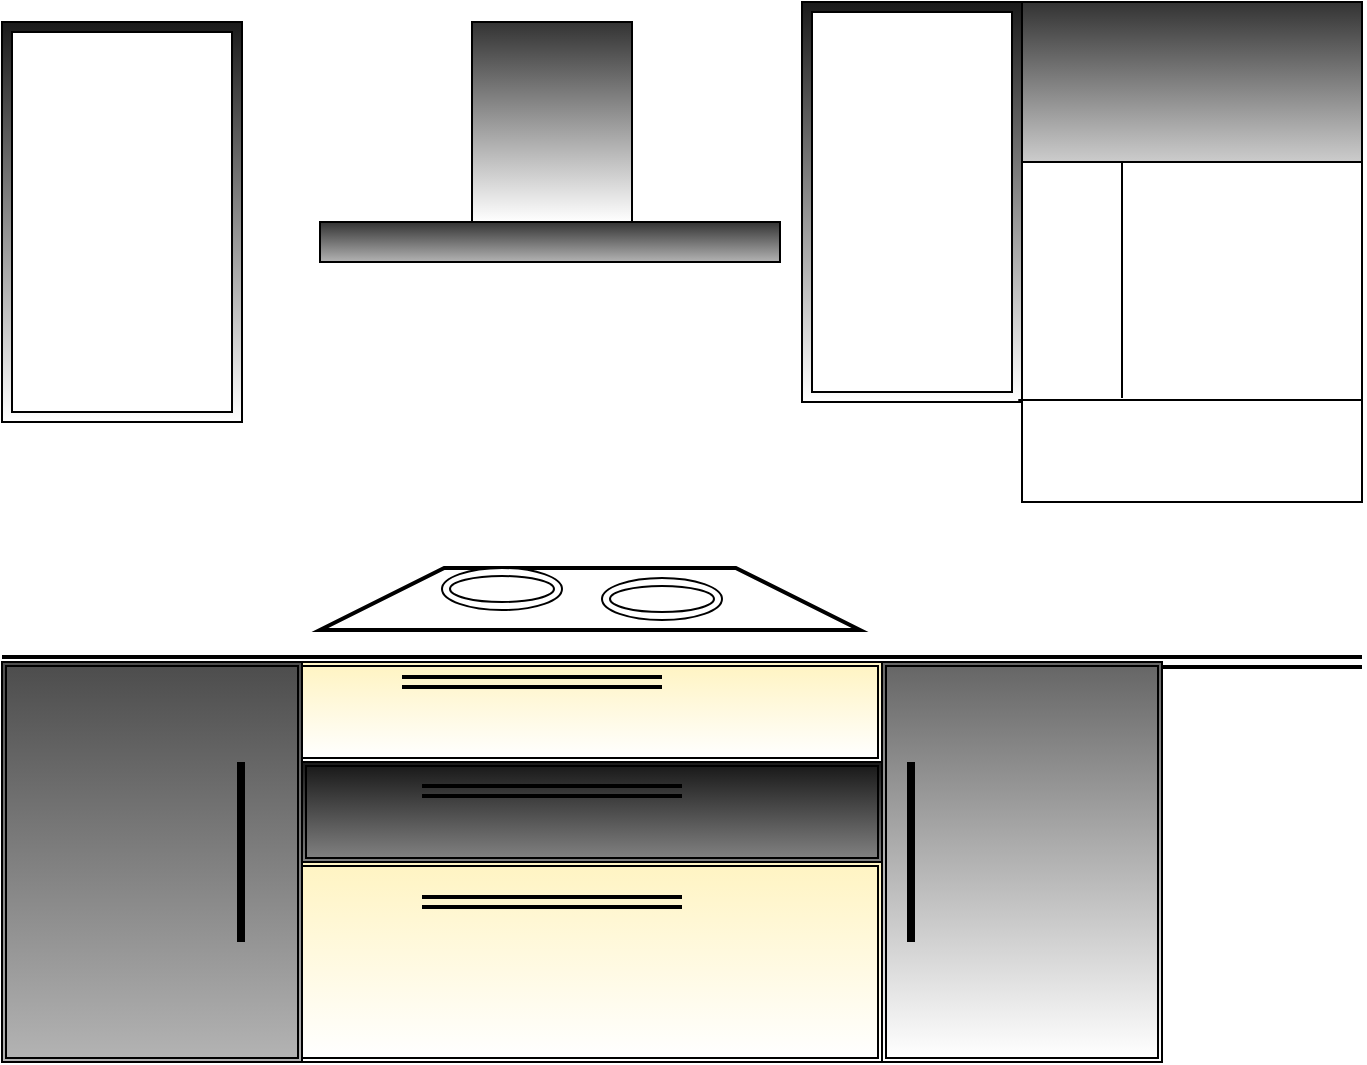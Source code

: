 <mxfile version="10.6.5" type="github"><diagram id="RUDd_bBKNI4N2ukN-4VE" name="Page-1"><mxGraphModel dx="1849" dy="543" grid="1" gridSize="10" guides="1" tooltips="1" connect="1" arrows="1" fold="1" page="1" pageScale="1" pageWidth="850" pageHeight="1100" math="0" shadow="0"><root><mxCell id="0"/><mxCell id="1" parent="0"/><mxCell id="r28azRjwWAN3GgKtmNM_-1" value="" style="verticalLabelPosition=bottom;verticalAlign=top;html=1;shape=mxgraph.basic.frame;dx=5;fillColor=#1A1A1A;gradientColor=#ffffff;" vertex="1" parent="1"><mxGeometry x="-150" y="120" width="120" height="200" as="geometry"/></mxCell><mxCell id="r28azRjwWAN3GgKtmNM_-2" value="" style="rounded=0;whiteSpace=wrap;html=1;fillColor=#333333;gradientColor=#B3B3B3;" vertex="1" parent="1"><mxGeometry x="9" y="220" width="230" height="20" as="geometry"/></mxCell><mxCell id="r28azRjwWAN3GgKtmNM_-3" value="" style="rounded=0;whiteSpace=wrap;html=1;fillColor=#333333;gradientColor=#ffffff;" vertex="1" parent="1"><mxGeometry x="85" y="120" width="80" height="100" as="geometry"/></mxCell><mxCell id="r28azRjwWAN3GgKtmNM_-4" value="" style="shape=crossbar;whiteSpace=wrap;html=1;rounded=1;fillColor=#333333;gradientColor=none;" vertex="1" parent="1"><mxGeometry x="-10" y="495" width="190" height="20" as="geometry"/></mxCell><mxCell id="r28azRjwWAN3GgKtmNM_-5" value="" style="shape=link;html=1;strokeWidth=2;" edge="1" parent="1"><mxGeometry width="50" height="50" relative="1" as="geometry"><mxPoint x="-150" y="440" as="sourcePoint"/><mxPoint x="530" y="440" as="targetPoint"/></mxGeometry></mxCell><mxCell id="r28azRjwWAN3GgKtmNM_-6" value="" style="shape=ext;double=1;rounded=0;whiteSpace=wrap;html=1;fillColor=#FFF4C3;gradientColor=#ffffff;" vertex="1" parent="1"><mxGeometry x="-10" y="440" width="300" height="50" as="geometry"/></mxCell><mxCell id="r28azRjwWAN3GgKtmNM_-7" value="" style="shape=ext;double=1;rounded=0;whiteSpace=wrap;html=1;fillColor=#1A1A1A;gradientColor=#808080;" vertex="1" parent="1"><mxGeometry y="490" width="290" height="50" as="geometry"/></mxCell><mxCell id="r28azRjwWAN3GgKtmNM_-8" value="" style="shape=ext;double=1;rounded=0;whiteSpace=wrap;html=1;fillColor=#FFF4C3;gradientColor=#ffffff;" vertex="1" parent="1"><mxGeometry x="-10" y="540" width="300" height="100" as="geometry"/></mxCell><mxCell id="r28azRjwWAN3GgKtmNM_-9" value="" style="shape=ext;double=1;rounded=0;whiteSpace=wrap;html=1;fillColor=#666666;gradientColor=#ffffff;" vertex="1" parent="1"><mxGeometry x="290" y="440" width="140" height="200" as="geometry"/></mxCell><mxCell id="r28azRjwWAN3GgKtmNM_-10" value="" style="shape=ext;double=1;rounded=0;whiteSpace=wrap;html=1;fillColor=#4D4D4D;gradientColor=#B3B3B3;" vertex="1" parent="1"><mxGeometry x="-150" y="440" width="150" height="200" as="geometry"/></mxCell><mxCell id="r28azRjwWAN3GgKtmNM_-11" value="" style="endArrow=none;html=1;strokeWidth=4;" edge="1" parent="1"><mxGeometry width="50" height="50" relative="1" as="geometry"><mxPoint x="304.5" y="580" as="sourcePoint"/><mxPoint x="304.5" y="490" as="targetPoint"/></mxGeometry></mxCell><mxCell id="r28azRjwWAN3GgKtmNM_-12" value="" style="endArrow=none;html=1;strokeWidth=4;" edge="1" parent="1"><mxGeometry width="50" height="50" relative="1" as="geometry"><mxPoint x="-30.5" y="580" as="sourcePoint"/><mxPoint x="-30.5" y="490" as="targetPoint"/><Array as="points"><mxPoint x="-30.5" y="555"/></Array></mxGeometry></mxCell><mxCell id="r28azRjwWAN3GgKtmNM_-13" value="" style="shape=link;html=1;strokeWidth=2;" edge="1" parent="1"><mxGeometry width="50" height="50" relative="1" as="geometry"><mxPoint x="50" y="450" as="sourcePoint"/><mxPoint x="180" y="450" as="targetPoint"/></mxGeometry></mxCell><mxCell id="r28azRjwWAN3GgKtmNM_-14" value="" style="shape=link;html=1;strokeWidth=2;" edge="1" parent="1"><mxGeometry width="50" height="50" relative="1" as="geometry"><mxPoint x="60" y="504.5" as="sourcePoint"/><mxPoint x="190" y="504.5" as="targetPoint"/></mxGeometry></mxCell><mxCell id="r28azRjwWAN3GgKtmNM_-15" value="" style="shape=link;html=1;strokeWidth=2;" edge="1" parent="1"><mxGeometry width="50" height="50" relative="1" as="geometry"><mxPoint x="60" y="560" as="sourcePoint"/><mxPoint x="190" y="560" as="targetPoint"/></mxGeometry></mxCell><mxCell id="r28azRjwWAN3GgKtmNM_-16" value="" style="verticalLabelPosition=bottom;verticalAlign=top;html=1;strokeWidth=2;shape=trapezoid;perimeter=trapezoidPerimeter;whiteSpace=wrap;size=0.23;arcSize=10;flipV=1;fillColor=#FFFFFF;gradientColor=none;rotation=-180;" vertex="1" parent="1"><mxGeometry x="9" y="393" width="270" height="31" as="geometry"/></mxCell><mxCell id="r28azRjwWAN3GgKtmNM_-17" value="" style="ellipse;shape=doubleEllipse;whiteSpace=wrap;html=1;fillColor=#FFFFFF;gradientColor=none;" vertex="1" parent="1"><mxGeometry x="150" y="398" width="60" height="21" as="geometry"/></mxCell><mxCell id="r28azRjwWAN3GgKtmNM_-18" value="" style="ellipse;shape=doubleEllipse;whiteSpace=wrap;html=1;fillColor=#FFFFFF;gradientColor=none;" vertex="1" parent="1"><mxGeometry x="70" y="393" width="60" height="21" as="geometry"/></mxCell><mxCell id="r28azRjwWAN3GgKtmNM_-20" value="" style="verticalLabelPosition=bottom;verticalAlign=top;html=1;shape=mxgraph.basic.frame;dx=5;fillColor=#1A1A1A;gradientColor=#ffffff;" vertex="1" parent="1"><mxGeometry x="250" y="110" width="110" height="200" as="geometry"/></mxCell><mxCell id="r28azRjwWAN3GgKtmNM_-24" value="" style="rounded=0;whiteSpace=wrap;html=1;" vertex="1" parent="1"><mxGeometry x="360" y="190" width="170" height="170" as="geometry"/></mxCell><mxCell id="r28azRjwWAN3GgKtmNM_-25" value="" style="rounded=0;whiteSpace=wrap;html=1;gradientColor=#CCCCCC;fillColor=#333333;" vertex="1" parent="1"><mxGeometry x="360" y="110" width="170" height="80" as="geometry"/></mxCell><mxCell id="r28azRjwWAN3GgKtmNM_-53" value="" style="endArrow=none;html=1;exitX=-0.011;exitY=0.7;exitDx=0;exitDy=0;exitPerimeter=0;" edge="1" parent="1" source="r28azRjwWAN3GgKtmNM_-24"><mxGeometry width="50" height="50" relative="1" as="geometry"><mxPoint x="330" y="309.5" as="sourcePoint"/><mxPoint x="530" y="309" as="targetPoint"/></mxGeometry></mxCell><mxCell id="r28azRjwWAN3GgKtmNM_-54" value="" style="endArrow=none;html=1;" edge="1" parent="1"><mxGeometry width="50" height="50" relative="1" as="geometry"><mxPoint x="410" y="190" as="sourcePoint"/><mxPoint x="410" y="308" as="targetPoint"/><Array as="points"/></mxGeometry></mxCell></root></mxGraphModel></diagram></mxfile>